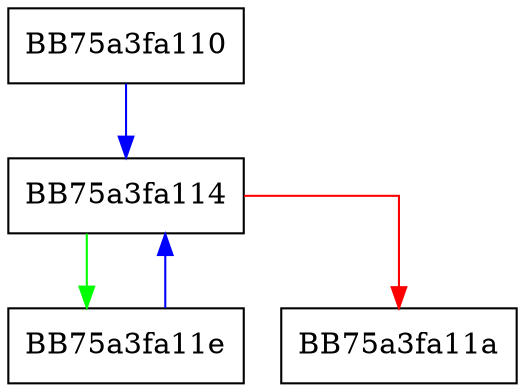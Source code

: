 digraph _Max {
  node [shape="box"];
  graph [splines=ortho];
  BB75a3fa110 -> BB75a3fa114 [color="blue"];
  BB75a3fa114 -> BB75a3fa11e [color="green"];
  BB75a3fa114 -> BB75a3fa11a [color="red"];
  BB75a3fa11e -> BB75a3fa114 [color="blue"];
}